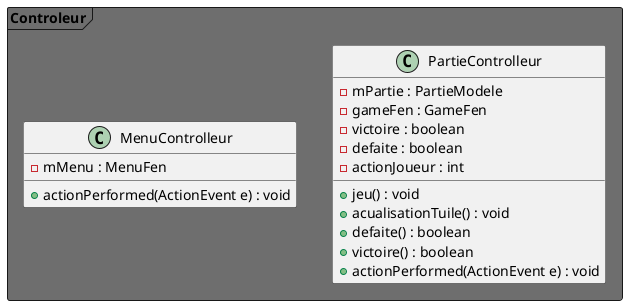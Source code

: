 @startuml

Package "Controleur" <<Frame>> #6E6E6E {
    class PartieControlleur {
        - mPartie : PartieModele
        - gameFen : GameFen
        - victoire : boolean
        - defaite : boolean
        - actionJoueur : int
        + jeu() : void
        + acualisationTuile() : void
        + defaite() : boolean
        + victoire() : boolean
        + actionPerformed(ActionEvent e) : void
    }
    class MenuControlleur {
        - mMenu : MenuFen
        + actionPerformed(ActionEvent e) : void
    }
}

@enduml